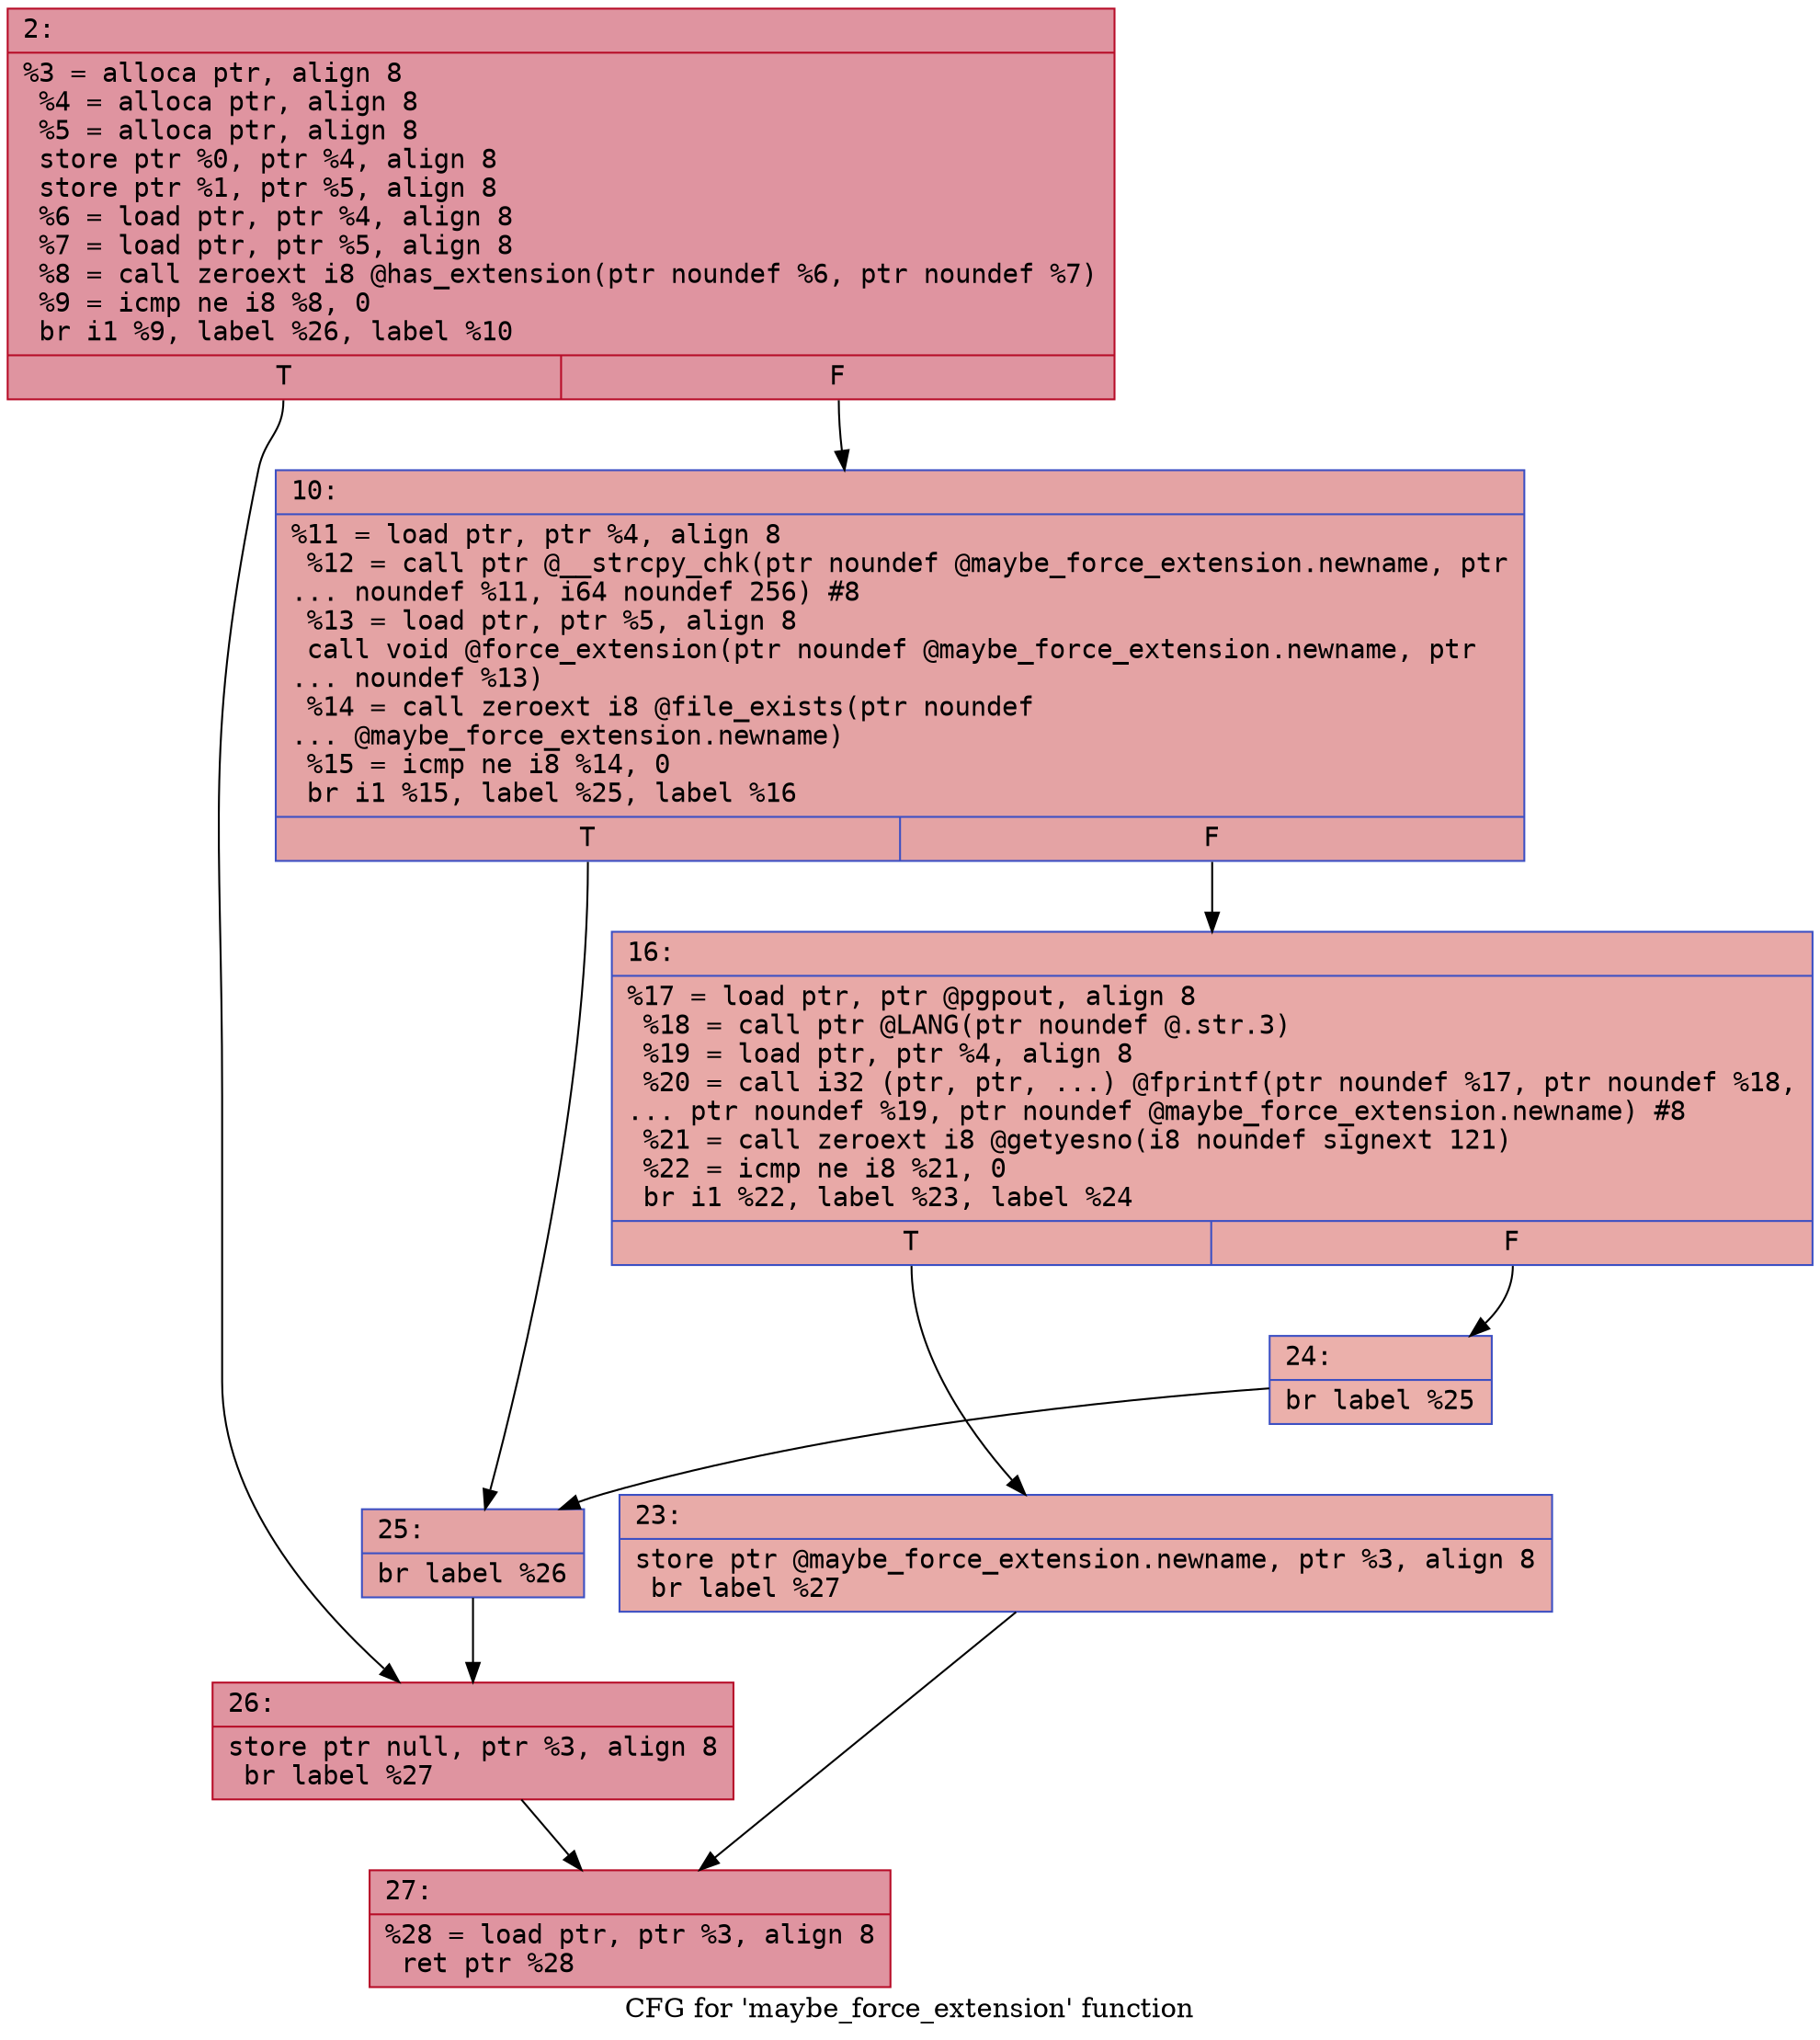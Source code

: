 digraph "CFG for 'maybe_force_extension' function" {
	label="CFG for 'maybe_force_extension' function";

	Node0x600001977d40 [shape=record,color="#b70d28ff", style=filled, fillcolor="#b70d2870" fontname="Courier",label="{2:\l|  %3 = alloca ptr, align 8\l  %4 = alloca ptr, align 8\l  %5 = alloca ptr, align 8\l  store ptr %0, ptr %4, align 8\l  store ptr %1, ptr %5, align 8\l  %6 = load ptr, ptr %4, align 8\l  %7 = load ptr, ptr %5, align 8\l  %8 = call zeroext i8 @has_extension(ptr noundef %6, ptr noundef %7)\l  %9 = icmp ne i8 %8, 0\l  br i1 %9, label %26, label %10\l|{<s0>T|<s1>F}}"];
	Node0x600001977d40:s0 -> Node0x600001977f20[tooltip="2 -> 26\nProbability 62.50%" ];
	Node0x600001977d40:s1 -> Node0x600001977d90[tooltip="2 -> 10\nProbability 37.50%" ];
	Node0x600001977d90 [shape=record,color="#3d50c3ff", style=filled, fillcolor="#c32e3170" fontname="Courier",label="{10:\l|  %11 = load ptr, ptr %4, align 8\l  %12 = call ptr @__strcpy_chk(ptr noundef @maybe_force_extension.newname, ptr\l... noundef %11, i64 noundef 256) #8\l  %13 = load ptr, ptr %5, align 8\l  call void @force_extension(ptr noundef @maybe_force_extension.newname, ptr\l... noundef %13)\l  %14 = call zeroext i8 @file_exists(ptr noundef\l... @maybe_force_extension.newname)\l  %15 = icmp ne i8 %14, 0\l  br i1 %15, label %25, label %16\l|{<s0>T|<s1>F}}"];
	Node0x600001977d90:s0 -> Node0x600001977ed0[tooltip="10 -> 25\nProbability 62.50%" ];
	Node0x600001977d90:s1 -> Node0x600001977de0[tooltip="10 -> 16\nProbability 37.50%" ];
	Node0x600001977de0 [shape=record,color="#3d50c3ff", style=filled, fillcolor="#ca3b3770" fontname="Courier",label="{16:\l|  %17 = load ptr, ptr @pgpout, align 8\l  %18 = call ptr @LANG(ptr noundef @.str.3)\l  %19 = load ptr, ptr %4, align 8\l  %20 = call i32 (ptr, ptr, ...) @fprintf(ptr noundef %17, ptr noundef %18,\l... ptr noundef %19, ptr noundef @maybe_force_extension.newname) #8\l  %21 = call zeroext i8 @getyesno(i8 noundef signext 121)\l  %22 = icmp ne i8 %21, 0\l  br i1 %22, label %23, label %24\l|{<s0>T|<s1>F}}"];
	Node0x600001977de0:s0 -> Node0x600001977e30[tooltip="16 -> 23\nProbability 62.50%" ];
	Node0x600001977de0:s1 -> Node0x600001977e80[tooltip="16 -> 24\nProbability 37.50%" ];
	Node0x600001977e30 [shape=record,color="#3d50c3ff", style=filled, fillcolor="#cc403a70" fontname="Courier",label="{23:\l|  store ptr @maybe_force_extension.newname, ptr %3, align 8\l  br label %27\l}"];
	Node0x600001977e30 -> Node0x600001977f70[tooltip="23 -> 27\nProbability 100.00%" ];
	Node0x600001977e80 [shape=record,color="#3d50c3ff", style=filled, fillcolor="#d24b4070" fontname="Courier",label="{24:\l|  br label %25\l}"];
	Node0x600001977e80 -> Node0x600001977ed0[tooltip="24 -> 25\nProbability 100.00%" ];
	Node0x600001977ed0 [shape=record,color="#3d50c3ff", style=filled, fillcolor="#c32e3170" fontname="Courier",label="{25:\l|  br label %26\l}"];
	Node0x600001977ed0 -> Node0x600001977f20[tooltip="25 -> 26\nProbability 100.00%" ];
	Node0x600001977f20 [shape=record,color="#b70d28ff", style=filled, fillcolor="#b70d2870" fontname="Courier",label="{26:\l|  store ptr null, ptr %3, align 8\l  br label %27\l}"];
	Node0x600001977f20 -> Node0x600001977f70[tooltip="26 -> 27\nProbability 100.00%" ];
	Node0x600001977f70 [shape=record,color="#b70d28ff", style=filled, fillcolor="#b70d2870" fontname="Courier",label="{27:\l|  %28 = load ptr, ptr %3, align 8\l  ret ptr %28\l}"];
}
